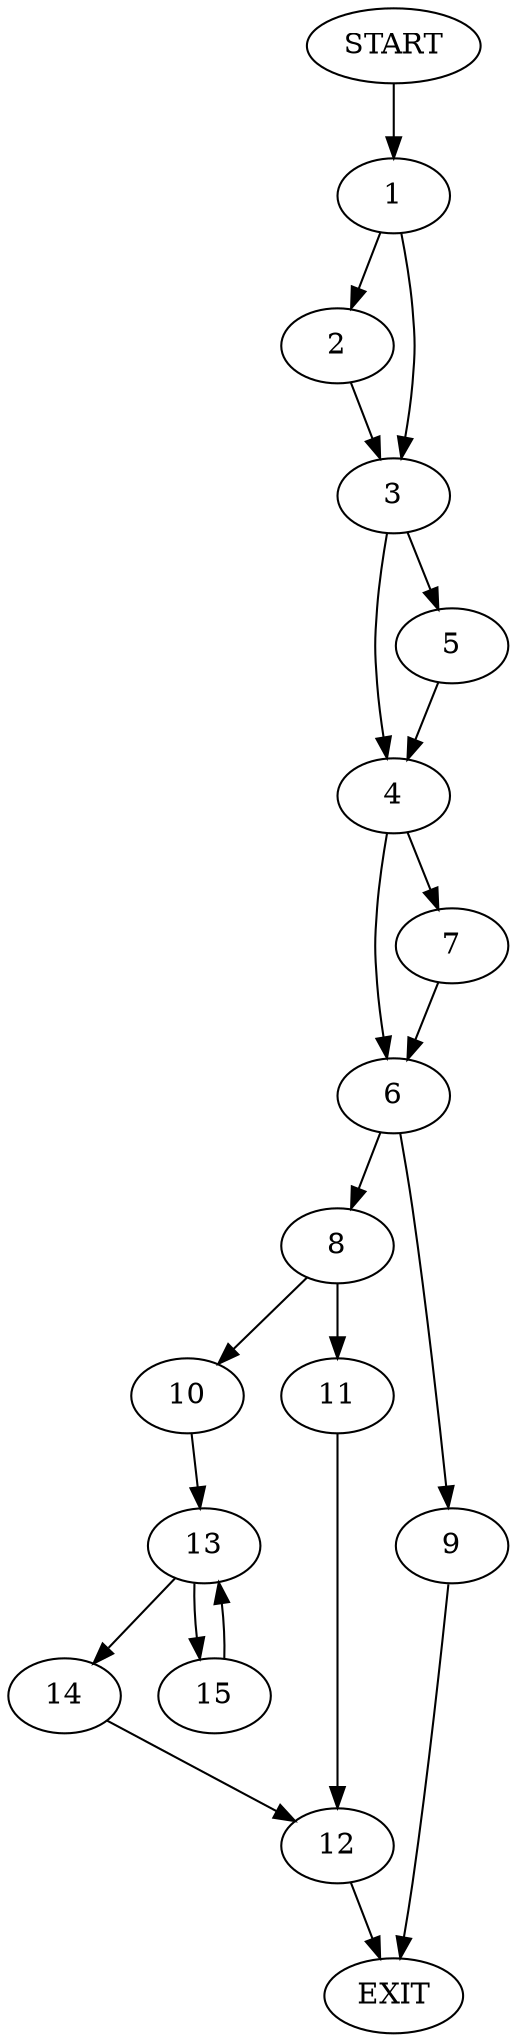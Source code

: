 digraph {
0 [label="START"]
16 [label="EXIT"]
0 -> 1
1 -> 2
1 -> 3
2 -> 3
3 -> 4
3 -> 5
5 -> 4
4 -> 6
4 -> 7
6 -> 8
6 -> 9
7 -> 6
8 -> 10
8 -> 11
9 -> 16
11 -> 12
10 -> 13
12 -> 16
13 -> 14
13 -> 15
14 -> 12
15 -> 13
}
